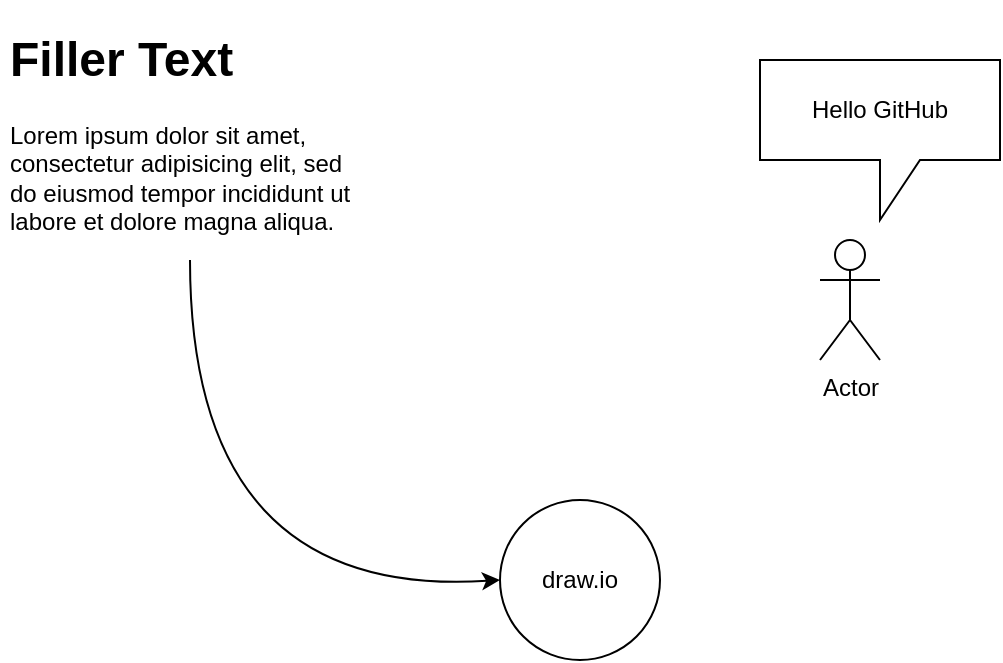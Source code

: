 <mxfile version="12.7.9" type="github">
  <diagram id="4OUkkNNA4HFFZ1i62e0l" name="Page-1">
    <mxGraphModel dx="780" dy="838" grid="1" gridSize="10" guides="1" tooltips="1" connect="1" arrows="1" fold="1" page="1" pageScale="1" pageWidth="827" pageHeight="1169" math="0" shadow="0">
      <root>
        <mxCell id="0" />
        <mxCell id="1" parent="0" />
        <mxCell id="hfYNJdI-aoetA4Bgl9kD-1" value="&lt;h1&gt;Filler Text&lt;br&gt;&lt;/h1&gt;&lt;p&gt;Lorem ipsum dolor sit amet, consectetur adipisicing elit, sed do eiusmod tempor incididunt ut labore et dolore magna aliqua.&lt;/p&gt;" style="text;html=1;strokeColor=none;fillColor=none;spacing=5;spacingTop=-20;whiteSpace=wrap;overflow=hidden;rounded=0;" parent="1" vertex="1">
          <mxGeometry x="110" y="150" width="190" height="120" as="geometry" />
        </mxCell>
        <mxCell id="hfYNJdI-aoetA4Bgl9kD-2" value="draw.io" style="ellipse;whiteSpace=wrap;html=1;aspect=fixed;" parent="1" vertex="1">
          <mxGeometry x="360" y="390" width="80" height="80" as="geometry" />
        </mxCell>
        <mxCell id="hfYNJdI-aoetA4Bgl9kD-3" value="" style="curved=1;endArrow=classic;html=1;exitX=0.5;exitY=1;exitDx=0;exitDy=0;entryX=0;entryY=0.5;entryDx=0;entryDy=0;" parent="1" source="hfYNJdI-aoetA4Bgl9kD-1" target="hfYNJdI-aoetA4Bgl9kD-2" edge="1">
          <mxGeometry width="50" height="50" relative="1" as="geometry">
            <mxPoint x="210" y="450" as="sourcePoint" />
            <mxPoint x="260" y="400" as="targetPoint" />
            <Array as="points">
              <mxPoint x="205" y="440" />
            </Array>
          </mxGeometry>
        </mxCell>
        <mxCell id="PVP8e2OB6DIPadQBsGH_-1" value="Actor" style="shape=umlActor;verticalLabelPosition=bottom;labelBackgroundColor=#ffffff;verticalAlign=top;html=1;outlineConnect=0;" vertex="1" parent="1">
          <mxGeometry x="520" y="260" width="30" height="60" as="geometry" />
        </mxCell>
        <mxCell id="PVP8e2OB6DIPadQBsGH_-2" value="Hello GitHub" style="shape=callout;whiteSpace=wrap;html=1;perimeter=calloutPerimeter;" vertex="1" parent="1">
          <mxGeometry x="490" y="170" width="120" height="80" as="geometry" />
        </mxCell>
      </root>
    </mxGraphModel>
  </diagram>
</mxfile>
